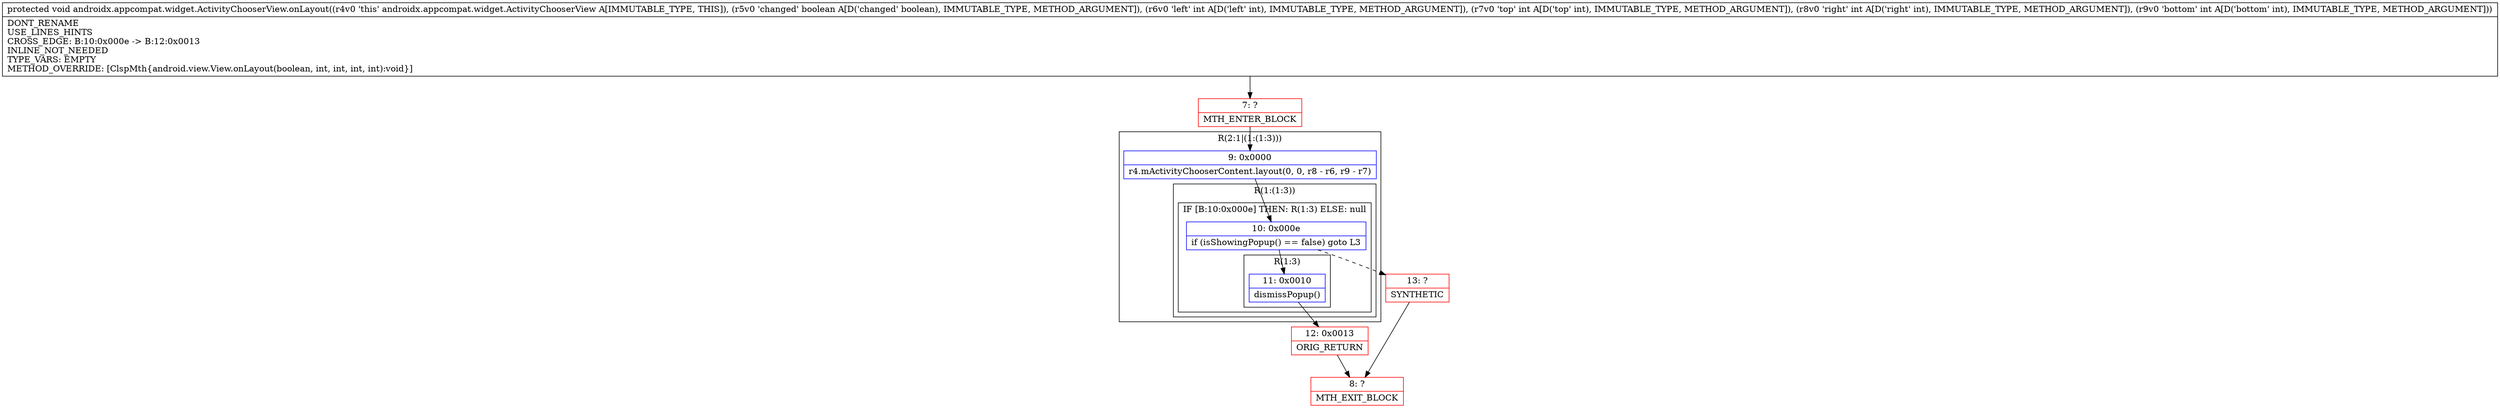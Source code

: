 digraph "CFG forandroidx.appcompat.widget.ActivityChooserView.onLayout(ZIIII)V" {
subgraph cluster_Region_1931733827 {
label = "R(2:1|(1:(1:3)))";
node [shape=record,color=blue];
Node_9 [shape=record,label="{9\:\ 0x0000|r4.mActivityChooserContent.layout(0, 0, r8 \- r6, r9 \- r7)\l}"];
subgraph cluster_Region_928616546 {
label = "R(1:(1:3))";
node [shape=record,color=blue];
subgraph cluster_IfRegion_1868351135 {
label = "IF [B:10:0x000e] THEN: R(1:3) ELSE: null";
node [shape=record,color=blue];
Node_10 [shape=record,label="{10\:\ 0x000e|if (isShowingPopup() == false) goto L3\l}"];
subgraph cluster_Region_103467568 {
label = "R(1:3)";
node [shape=record,color=blue];
Node_11 [shape=record,label="{11\:\ 0x0010|dismissPopup()\l}"];
}
}
}
}
Node_7 [shape=record,color=red,label="{7\:\ ?|MTH_ENTER_BLOCK\l}"];
Node_12 [shape=record,color=red,label="{12\:\ 0x0013|ORIG_RETURN\l}"];
Node_8 [shape=record,color=red,label="{8\:\ ?|MTH_EXIT_BLOCK\l}"];
Node_13 [shape=record,color=red,label="{13\:\ ?|SYNTHETIC\l}"];
MethodNode[shape=record,label="{protected void androidx.appcompat.widget.ActivityChooserView.onLayout((r4v0 'this' androidx.appcompat.widget.ActivityChooserView A[IMMUTABLE_TYPE, THIS]), (r5v0 'changed' boolean A[D('changed' boolean), IMMUTABLE_TYPE, METHOD_ARGUMENT]), (r6v0 'left' int A[D('left' int), IMMUTABLE_TYPE, METHOD_ARGUMENT]), (r7v0 'top' int A[D('top' int), IMMUTABLE_TYPE, METHOD_ARGUMENT]), (r8v0 'right' int A[D('right' int), IMMUTABLE_TYPE, METHOD_ARGUMENT]), (r9v0 'bottom' int A[D('bottom' int), IMMUTABLE_TYPE, METHOD_ARGUMENT]))  | DONT_RENAME\lUSE_LINES_HINTS\lCROSS_EDGE: B:10:0x000e \-\> B:12:0x0013\lINLINE_NOT_NEEDED\lTYPE_VARS: EMPTY\lMETHOD_OVERRIDE: [ClspMth\{android.view.View.onLayout(boolean, int, int, int, int):void\}]\l}"];
MethodNode -> Node_7;Node_9 -> Node_10;
Node_10 -> Node_11;
Node_10 -> Node_13[style=dashed];
Node_11 -> Node_12;
Node_7 -> Node_9;
Node_12 -> Node_8;
Node_13 -> Node_8;
}

